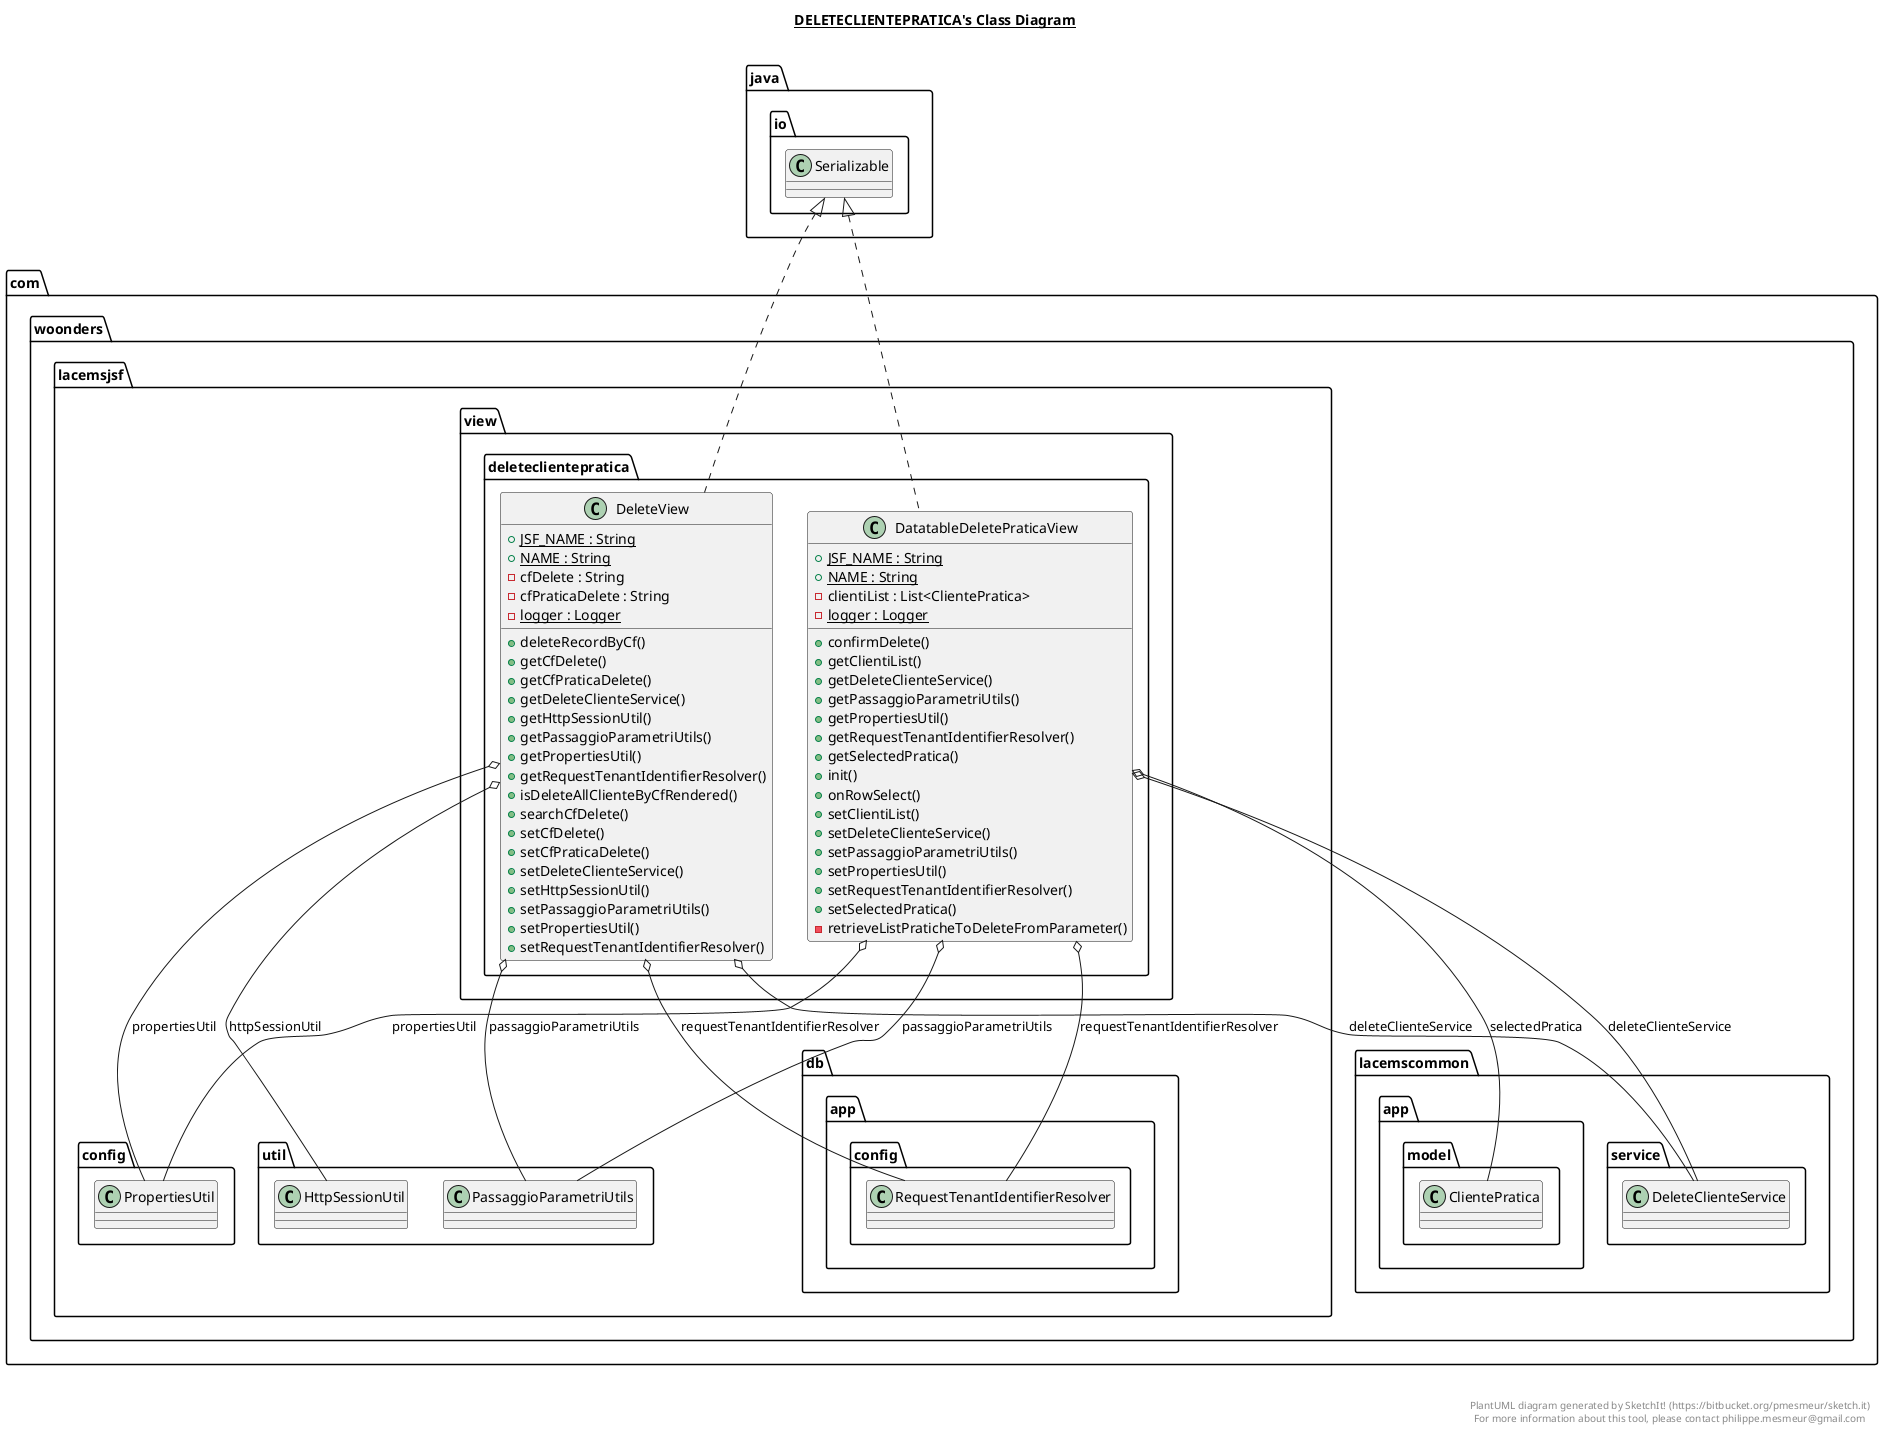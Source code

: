 @startuml

title __DELETECLIENTEPRATICA's Class Diagram__\n

  namespace com.woonders.lacemsjsf.view.deleteclientepratica {
    class com.woonders.lacemsjsf.view.deleteclientepratica.DatatableDeletePraticaView {
        {static} + JSF_NAME : String
        {static} + NAME : String
        - clientiList : List<ClientePratica>
        {static} - logger : Logger
        + confirmDelete()
        + getClientiList()
        + getDeleteClienteService()
        + getPassaggioParametriUtils()
        + getPropertiesUtil()
        + getRequestTenantIdentifierResolver()
        + getSelectedPratica()
        + init()
        + onRowSelect()
        + setClientiList()
        + setDeleteClienteService()
        + setPassaggioParametriUtils()
        + setPropertiesUtil()
        + setRequestTenantIdentifierResolver()
        + setSelectedPratica()
        - retrieveListPraticheToDeleteFromParameter()
    }
  }
  

  namespace com.woonders.lacemsjsf.view.deleteclientepratica {
    class com.woonders.lacemsjsf.view.deleteclientepratica.DeleteView {
        {static} + JSF_NAME : String
        {static} + NAME : String
        - cfDelete : String
        - cfPraticaDelete : String
        {static} - logger : Logger
        + deleteRecordByCf()
        + getCfDelete()
        + getCfPraticaDelete()
        + getDeleteClienteService()
        + getHttpSessionUtil()
        + getPassaggioParametriUtils()
        + getPropertiesUtil()
        + getRequestTenantIdentifierResolver()
        + isDeleteAllClienteByCfRendered()
        + searchCfDelete()
        + setCfDelete()
        + setCfPraticaDelete()
        + setDeleteClienteService()
        + setHttpSessionUtil()
        + setPassaggioParametriUtils()
        + setPropertiesUtil()
        + setRequestTenantIdentifierResolver()
    }
  }
  

  com.woonders.lacemsjsf.view.deleteclientepratica.DatatableDeletePraticaView .up.|> java.io.Serializable
  com.woonders.lacemsjsf.view.deleteclientepratica.DatatableDeletePraticaView o-- com.woonders.lacemscommon.service.DeleteClienteService : deleteClienteService
  com.woonders.lacemsjsf.view.deleteclientepratica.DatatableDeletePraticaView o-- com.woonders.lacemsjsf.util.PassaggioParametriUtils : passaggioParametriUtils
  com.woonders.lacemsjsf.view.deleteclientepratica.DatatableDeletePraticaView o-- com.woonders.lacemsjsf.config.PropertiesUtil : propertiesUtil
  com.woonders.lacemsjsf.view.deleteclientepratica.DatatableDeletePraticaView o-- com.woonders.lacemsjsf.db.app.config.RequestTenantIdentifierResolver : requestTenantIdentifierResolver
  com.woonders.lacemsjsf.view.deleteclientepratica.DatatableDeletePraticaView o-- com.woonders.lacemscommon.app.model.ClientePratica : selectedPratica
  com.woonders.lacemsjsf.view.deleteclientepratica.DeleteView .up.|> java.io.Serializable
  com.woonders.lacemsjsf.view.deleteclientepratica.DeleteView o-- com.woonders.lacemscommon.service.DeleteClienteService : deleteClienteService
  com.woonders.lacemsjsf.view.deleteclientepratica.DeleteView o-- com.woonders.lacemsjsf.util.HttpSessionUtil : httpSessionUtil
  com.woonders.lacemsjsf.view.deleteclientepratica.DeleteView o-- com.woonders.lacemsjsf.util.PassaggioParametriUtils : passaggioParametriUtils
  com.woonders.lacemsjsf.view.deleteclientepratica.DeleteView o-- com.woonders.lacemsjsf.config.PropertiesUtil : propertiesUtil
  com.woonders.lacemsjsf.view.deleteclientepratica.DeleteView o-- com.woonders.lacemsjsf.db.app.config.RequestTenantIdentifierResolver : requestTenantIdentifierResolver


right footer


PlantUML diagram generated by SketchIt! (https://bitbucket.org/pmesmeur/sketch.it)
For more information about this tool, please contact philippe.mesmeur@gmail.com
endfooter

@enduml
